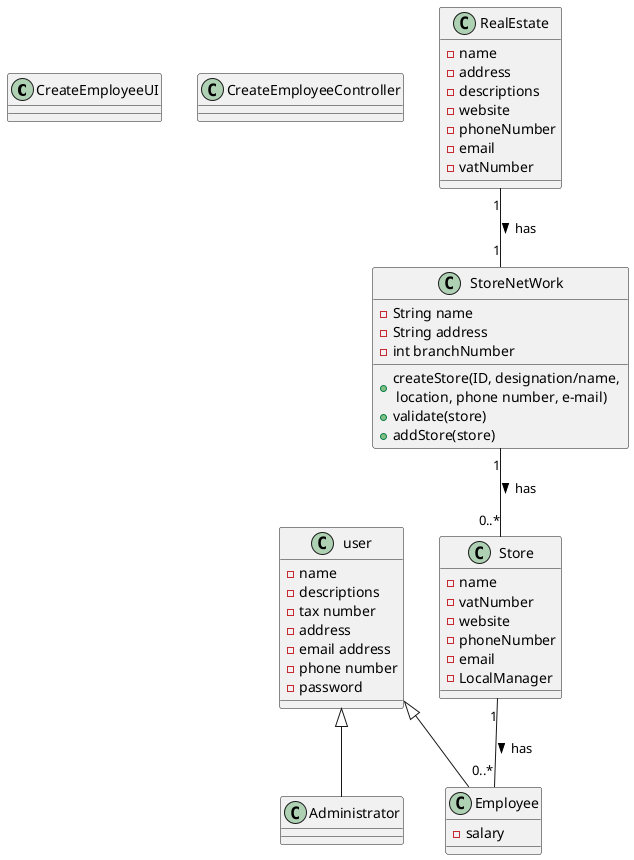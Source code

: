 @startuml
'skinparam monochrome true
skinparam packageStyle rectangle
skinparam shadowing false
skinparam linetype polyline
'skinparam linetype orto

skinparam classAttributeIconSize "1"

'left to right direction
class CreateEmployeeUI{
}

class CreateEmployeeController{

}

class user{
    - name
    - descriptions
    - tax number
    - address
    - email address
    - phone number
    - password

}

class RealEstate {
    - name
    - address
    - descriptions
    - website
    - phoneNumber
    - email
    - vatNumber

}
class Employee extends user{
    -salary
}

class Administrator extends user{

}
class Store {
    - name
    - vatNumber
    - website
    - phoneNumber
    - email
    - LocalManager

}
class StoreNetWork{
    + createStore(ID, designation/name, \n location, phone number, e-mail)
    + validate(store)
    + addStore(store)
    - String name
    - String address
    - int branchNumber
}
Store "1" -- "0..*" Employee : has >
StoreNetWork "1" -- "0..*" Store : has >
RealEstate "1" -- "1" StoreNetWork : has >


@enduml